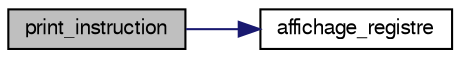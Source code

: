 digraph "print_instruction"
{
  edge [fontname="FreeSans",fontsize="10",labelfontname="FreeSans",labelfontsize="10"];
  node [fontname="FreeSans",fontsize="10",shape=record];
  rankdir="LR";
  Node1 [label="print_instruction",height=0.2,width=0.4,color="black", fillcolor="grey75", style="filled" fontcolor="black"];
  Node1 -> Node2 [color="midnightblue",fontsize="10",style="solid",fontname="FreeSans"];
  Node2 [label="affichage_registre",height=0.2,width=0.4,color="black", fillcolor="white", style="filled",URL="$instruction_8c.html#af0f58cfbd0ee82026e01d21fe68a3c4e"];
}
